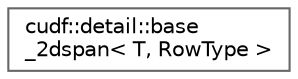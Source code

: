 digraph "类继承关系图"
{
 // LATEX_PDF_SIZE
  bgcolor="transparent";
  edge [fontname=Helvetica,fontsize=10,labelfontname=Helvetica,labelfontsize=10];
  node [fontname=Helvetica,fontsize=10,shape=box,height=0.2,width=0.4];
  rankdir="LR";
  Node0 [id="Node000000",label="cudf::detail::base\l_2dspan\< T, RowType \>",height=0.2,width=0.4,color="grey40", fillcolor="white", style="filled",URL="$classcudf_1_1detail_1_1base__2dspan.html",tooltip="Generic class for row-major 2D spans. Not compliant with STL container semantics/syntax."];
}
